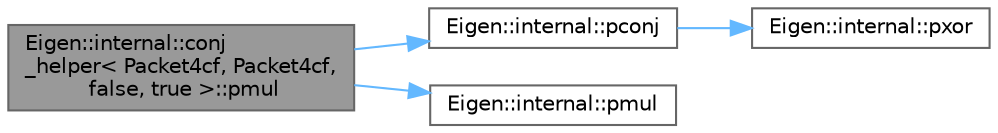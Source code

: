 digraph "Eigen::internal::conj_helper&lt; Packet4cf, Packet4cf, false, true &gt;::pmul"
{
 // LATEX_PDF_SIZE
  bgcolor="transparent";
  edge [fontname=Helvetica,fontsize=10,labelfontname=Helvetica,labelfontsize=10];
  node [fontname=Helvetica,fontsize=10,shape=box,height=0.2,width=0.4];
  rankdir="LR";
  Node1 [id="Node000001",label="Eigen::internal::conj\l_helper\< Packet4cf, Packet4cf,\l false, true \>::pmul",height=0.2,width=0.4,color="gray40", fillcolor="grey60", style="filled", fontcolor="black",tooltip=" "];
  Node1 -> Node2 [id="edge4_Node000001_Node000002",color="steelblue1",style="solid",tooltip=" "];
  Node2 [id="Node000002",label="Eigen::internal::pconj",height=0.2,width=0.4,color="grey40", fillcolor="white", style="filled",URL="$namespace_eigen_1_1internal.html#a09d3857508ad226b1c3fb2b8053a9857",tooltip=" "];
  Node2 -> Node3 [id="edge5_Node000002_Node000003",color="steelblue1",style="solid",tooltip=" "];
  Node3 [id="Node000003",label="Eigen::internal::pxor",height=0.2,width=0.4,color="grey40", fillcolor="white", style="filled",URL="$namespace_eigen_1_1internal.html#a55d803cfd28067f796e12df8eb7e4354",tooltip=" "];
  Node1 -> Node4 [id="edge6_Node000001_Node000004",color="steelblue1",style="solid",tooltip=" "];
  Node4 [id="Node000004",label="Eigen::internal::pmul",height=0.2,width=0.4,color="grey40", fillcolor="white", style="filled",URL="$namespace_eigen_1_1internal.html#a776f5f4b514ecaed2a98db928b8f745f",tooltip=" "];
}
